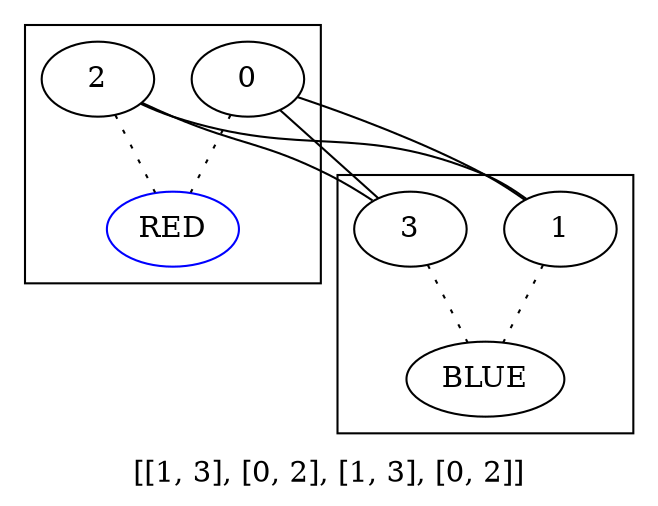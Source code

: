 ## Jagadeesh Vasudevamurthy ####
graph g {
	overlap=false; splines=true
	edge [style=dotted, weight=10, len=.2]
	subgraph cluster_RED {
		RED [pos="-1,0!", color=red /* , style=invis */]
		0 -- RED
		2 -- RED
	}
	subgraph cluster_BLUE {
		RED [pos="-1,0!", color=blue /* , style=invis */]
		1 -- BLUE
		3 -- BLUE
	}
	edge [style="", weight=1, len=1]
	0--1
	0--3
	1--2
	2--3
	label= "[[1, 3], [0, 2], [1, 3], [0, 2]]"
}
